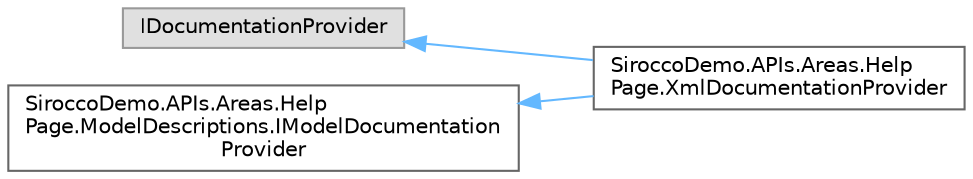 digraph "Graphical Class Hierarchy"
{
 // LATEX_PDF_SIZE
  bgcolor="transparent";
  edge [fontname=Helvetica,fontsize=10,labelfontname=Helvetica,labelfontsize=10];
  node [fontname=Helvetica,fontsize=10,shape=box,height=0.2,width=0.4];
  rankdir="LR";
  Node0 [id="Node000000",label="IDocumentationProvider",height=0.2,width=0.4,color="grey60", fillcolor="#E0E0E0", style="filled",tooltip=" "];
  Node0 -> Node1 [id="edge12_Node000000_Node000001",dir="back",color="steelblue1",style="solid",tooltip=" "];
  Node1 [id="Node000001",label="SiroccoDemo.APIs.Areas.Help\lPage.XmlDocumentationProvider",height=0.2,width=0.4,color="grey40", fillcolor="white", style="filled",URL="$class_sirocco_demo_1_1_a_p_is_1_1_areas_1_1_help_page_1_1_xml_documentation_provider.html",tooltip="A custom IDocumentationProvider that reads the API documentation from an XML documentation file."];
  Node2 [id="Node000002",label="SiroccoDemo.APIs.Areas.Help\lPage.ModelDescriptions.IModelDocumentation\lProvider",height=0.2,width=0.4,color="grey40", fillcolor="white", style="filled",URL="$interface_sirocco_demo_1_1_a_p_is_1_1_areas_1_1_help_page_1_1_model_descriptions_1_1_i_model_documentation_provider.html",tooltip=" "];
  Node2 -> Node1 [id="edge13_Node000002_Node000001",dir="back",color="steelblue1",style="solid",tooltip=" "];
}
